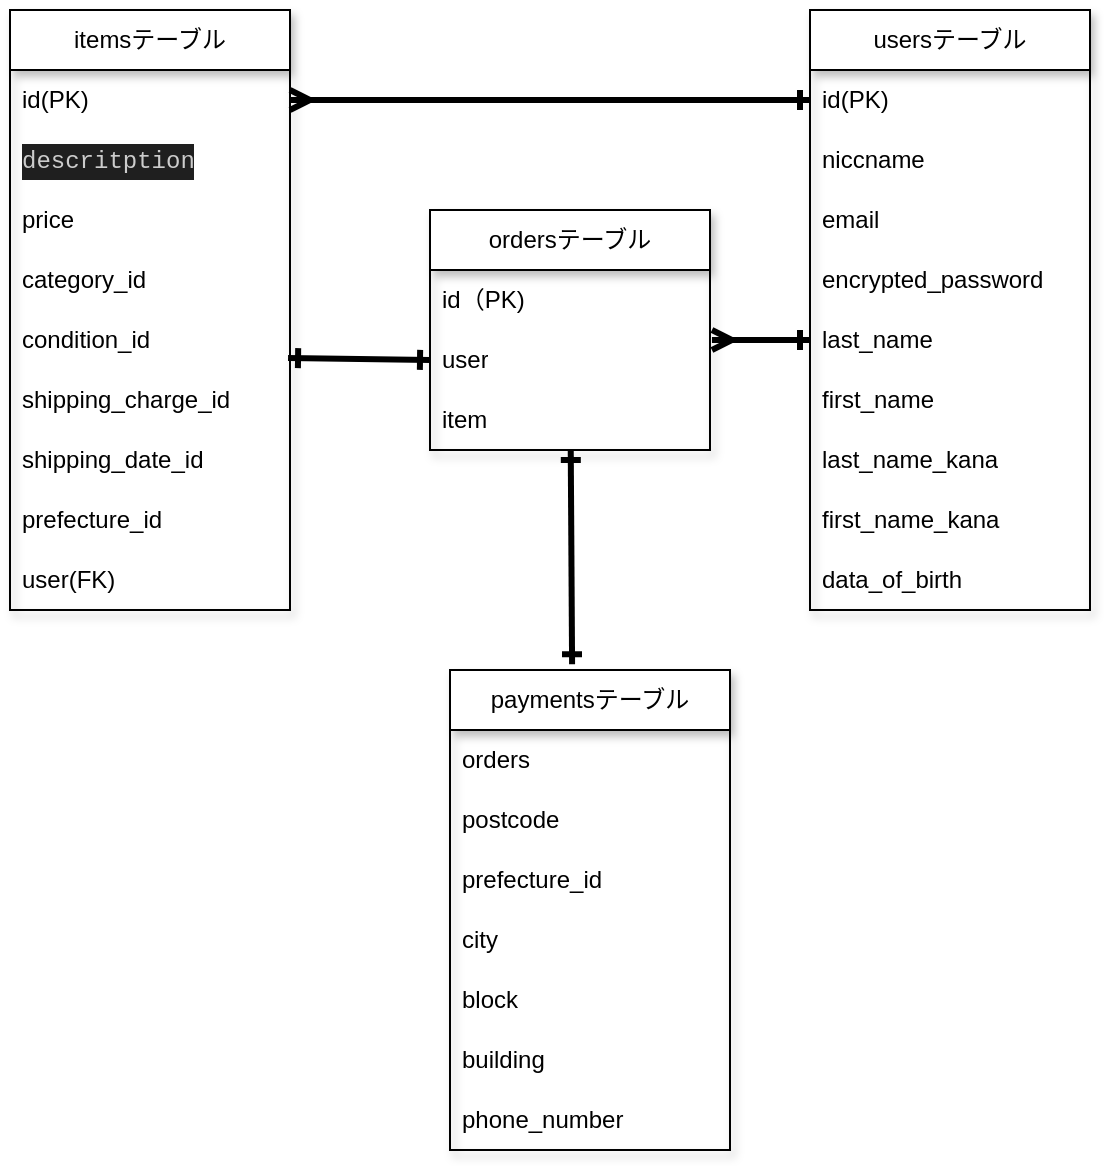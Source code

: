<mxfile>
    <diagram id="QSV4McM6CWXhjbKF08GK" name="ページ1">
        <mxGraphModel dx="736" dy="575" grid="1" gridSize="10" guides="1" tooltips="1" connect="1" arrows="1" fold="1" page="1" pageScale="1" pageWidth="827" pageHeight="1169" math="0" shadow="0">
            <root>
                <mxCell id="0"/>
                <mxCell id="1" parent="0"/>
                <mxCell id="27" value="usersテーブル" style="swimlane;fontStyle=0;childLayout=stackLayout;horizontal=1;startSize=30;horizontalStack=0;resizeParent=1;resizeParentMax=0;resizeLast=0;collapsible=1;marginBottom=0;whiteSpace=wrap;html=1;verticalAlign=middle;shadow=1;" vertex="1" parent="1">
                    <mxGeometry x="660" y="20" width="140" height="300" as="geometry"/>
                </mxCell>
                <mxCell id="28" value="id(PK)" style="text;strokeColor=none;fillColor=none;align=left;verticalAlign=middle;spacingLeft=4;spacingRight=4;overflow=hidden;points=[[0,0.5],[1,0.5]];portConstraint=eastwest;rotatable=0;whiteSpace=wrap;html=1;" vertex="1" parent="27">
                    <mxGeometry y="30" width="140" height="30" as="geometry"/>
                </mxCell>
                <mxCell id="29" value="niccname" style="text;strokeColor=none;fillColor=none;align=left;verticalAlign=middle;spacingLeft=4;spacingRight=4;overflow=hidden;points=[[0,0.5],[1,0.5]];portConstraint=eastwest;rotatable=0;whiteSpace=wrap;html=1;" vertex="1" parent="27">
                    <mxGeometry y="60" width="140" height="30" as="geometry"/>
                </mxCell>
                <mxCell id="30" value="email" style="text;strokeColor=none;fillColor=none;align=left;verticalAlign=middle;spacingLeft=4;spacingRight=4;overflow=hidden;points=[[0,0.5],[1,0.5]];portConstraint=eastwest;rotatable=0;whiteSpace=wrap;html=1;" vertex="1" parent="27">
                    <mxGeometry y="90" width="140" height="30" as="geometry"/>
                </mxCell>
                <mxCell id="32" value="encrypted_password" style="text;strokeColor=none;fillColor=none;align=left;verticalAlign=middle;spacingLeft=4;spacingRight=4;overflow=hidden;points=[[0,0.5],[1,0.5]];portConstraint=eastwest;rotatable=0;whiteSpace=wrap;html=1;" vertex="1" parent="27">
                    <mxGeometry y="120" width="140" height="30" as="geometry"/>
                </mxCell>
                <mxCell id="33" value="last_name" style="text;strokeColor=none;fillColor=none;align=left;verticalAlign=middle;spacingLeft=4;spacingRight=4;overflow=hidden;points=[[0,0.5],[1,0.5]];portConstraint=eastwest;rotatable=0;whiteSpace=wrap;html=1;" vertex="1" parent="27">
                    <mxGeometry y="150" width="140" height="30" as="geometry"/>
                </mxCell>
                <mxCell id="34" value="first_name" style="text;strokeColor=none;fillColor=none;align=left;verticalAlign=middle;spacingLeft=4;spacingRight=4;overflow=hidden;points=[[0,0.5],[1,0.5]];portConstraint=eastwest;rotatable=0;whiteSpace=wrap;html=1;" vertex="1" parent="27">
                    <mxGeometry y="180" width="140" height="30" as="geometry"/>
                </mxCell>
                <mxCell id="35" value="last_name_kana" style="text;strokeColor=none;fillColor=none;align=left;verticalAlign=middle;spacingLeft=4;spacingRight=4;overflow=hidden;points=[[0,0.5],[1,0.5]];portConstraint=eastwest;rotatable=0;whiteSpace=wrap;html=1;" vertex="1" parent="27">
                    <mxGeometry y="210" width="140" height="30" as="geometry"/>
                </mxCell>
                <mxCell id="36" value="first_name_kana" style="text;strokeColor=none;fillColor=none;align=left;verticalAlign=middle;spacingLeft=4;spacingRight=4;overflow=hidden;points=[[0,0.5],[1,0.5]];portConstraint=eastwest;rotatable=0;whiteSpace=wrap;html=1;" vertex="1" parent="27">
                    <mxGeometry y="240" width="140" height="30" as="geometry"/>
                </mxCell>
                <mxCell id="37" value="data_of_birth" style="text;strokeColor=none;fillColor=none;align=left;verticalAlign=middle;spacingLeft=4;spacingRight=4;overflow=hidden;points=[[0,0.5],[1,0.5]];portConstraint=eastwest;rotatable=0;whiteSpace=wrap;html=1;" vertex="1" parent="27">
                    <mxGeometry y="270" width="140" height="30" as="geometry"/>
                </mxCell>
                <mxCell id="38" value="itemsテーブル" style="swimlane;fontStyle=0;childLayout=stackLayout;horizontal=1;startSize=30;horizontalStack=0;resizeParent=1;resizeParentMax=0;resizeLast=0;collapsible=1;marginBottom=0;whiteSpace=wrap;html=1;shadow=1;" vertex="1" parent="1">
                    <mxGeometry x="260" y="20" width="140" height="300" as="geometry"/>
                </mxCell>
                <mxCell id="60" value="id(PK)" style="text;strokeColor=none;fillColor=none;align=left;verticalAlign=middle;spacingLeft=4;spacingRight=4;overflow=hidden;points=[[0,0.5],[1,0.5]];portConstraint=eastwest;rotatable=0;whiteSpace=wrap;html=1;shadow=1;" vertex="1" parent="38">
                    <mxGeometry y="30" width="140" height="30" as="geometry"/>
                </mxCell>
                <mxCell id="39" value="&lt;div style=&quot;color: rgb(204, 204, 204); background-color: rgb(31, 31, 31); font-family: Menlo, Monaco, &amp;quot;Courier New&amp;quot;, monospace; line-height: 18px;&quot;&gt;descritption&lt;/div&gt;" style="text;strokeColor=none;fillColor=none;align=left;verticalAlign=middle;spacingLeft=4;spacingRight=4;overflow=hidden;points=[[0,0.5],[1,0.5]];portConstraint=eastwest;rotatable=0;whiteSpace=wrap;html=1;shadow=1;" vertex="1" parent="38">
                    <mxGeometry y="60" width="140" height="30" as="geometry"/>
                </mxCell>
                <mxCell id="40" value="price" style="text;strokeColor=none;fillColor=none;align=left;verticalAlign=middle;spacingLeft=4;spacingRight=4;overflow=hidden;points=[[0,0.5],[1,0.5]];portConstraint=eastwest;rotatable=0;whiteSpace=wrap;html=1;shadow=1;" vertex="1" parent="38">
                    <mxGeometry y="90" width="140" height="30" as="geometry"/>
                </mxCell>
                <mxCell id="41" value="category_id" style="text;strokeColor=none;fillColor=none;align=left;verticalAlign=middle;spacingLeft=4;spacingRight=4;overflow=hidden;points=[[0,0.5],[1,0.5]];portConstraint=eastwest;rotatable=0;whiteSpace=wrap;html=1;shadow=1;" vertex="1" parent="38">
                    <mxGeometry y="120" width="140" height="30" as="geometry"/>
                </mxCell>
                <mxCell id="42" value="condition_id" style="text;strokeColor=none;fillColor=none;align=left;verticalAlign=middle;spacingLeft=4;spacingRight=4;overflow=hidden;points=[[0,0.5],[1,0.5]];portConstraint=eastwest;rotatable=0;whiteSpace=wrap;html=1;shadow=1;" vertex="1" parent="38">
                    <mxGeometry y="150" width="140" height="30" as="geometry"/>
                </mxCell>
                <mxCell id="43" value="shipping_charge_id" style="text;strokeColor=none;fillColor=none;align=left;verticalAlign=middle;spacingLeft=4;spacingRight=4;overflow=hidden;points=[[0,0.5],[1,0.5]];portConstraint=eastwest;rotatable=0;whiteSpace=wrap;html=1;shadow=1;" vertex="1" parent="38">
                    <mxGeometry y="180" width="140" height="30" as="geometry"/>
                </mxCell>
                <mxCell id="44" value="shipping_date_id" style="text;strokeColor=none;fillColor=none;align=left;verticalAlign=middle;spacingLeft=4;spacingRight=4;overflow=hidden;points=[[0,0.5],[1,0.5]];portConstraint=eastwest;rotatable=0;whiteSpace=wrap;html=1;shadow=1;" vertex="1" parent="38">
                    <mxGeometry y="210" width="140" height="30" as="geometry"/>
                </mxCell>
                <mxCell id="45" value="prefecture_id" style="text;strokeColor=none;fillColor=none;align=left;verticalAlign=middle;spacingLeft=4;spacingRight=4;overflow=hidden;points=[[0,0.5],[1,0.5]];portConstraint=eastwest;rotatable=0;whiteSpace=wrap;html=1;shadow=1;" vertex="1" parent="38">
                    <mxGeometry y="240" width="140" height="30" as="geometry"/>
                </mxCell>
                <mxCell id="46" value="user(FK)" style="text;strokeColor=none;fillColor=none;align=left;verticalAlign=middle;spacingLeft=4;spacingRight=4;overflow=hidden;points=[[0,0.5],[1,0.5]];portConstraint=eastwest;rotatable=0;whiteSpace=wrap;html=1;shadow=1;" vertex="1" parent="38">
                    <mxGeometry y="270" width="140" height="30" as="geometry"/>
                </mxCell>
                <mxCell id="64" style="edgeStyle=none;html=1;entryX=0.436;entryY=-0.012;entryDx=0;entryDy=0;entryPerimeter=0;strokeWidth=3;startArrow=ERone;startFill=0;endArrow=ERone;endFill=0;" edge="1" parent="1" source="47" target="52">
                    <mxGeometry relative="1" as="geometry"/>
                </mxCell>
                <mxCell id="47" value="ordersテーブル" style="swimlane;fontStyle=0;childLayout=stackLayout;horizontal=1;startSize=30;horizontalStack=0;resizeParent=1;resizeParentMax=0;resizeLast=0;collapsible=1;marginBottom=0;whiteSpace=wrap;html=1;shadow=1;" vertex="1" parent="1">
                    <mxGeometry x="470" y="120" width="140" height="120" as="geometry"/>
                </mxCell>
                <mxCell id="49" value="id（PK)" style="text;strokeColor=none;fillColor=none;align=left;verticalAlign=middle;spacingLeft=4;spacingRight=4;overflow=hidden;points=[[0,0.5],[1,0.5]];portConstraint=eastwest;rotatable=0;whiteSpace=wrap;html=1;shadow=1;" vertex="1" parent="47">
                    <mxGeometry y="30" width="140" height="30" as="geometry"/>
                </mxCell>
                <mxCell id="50" value="user" style="text;strokeColor=none;fillColor=none;align=left;verticalAlign=middle;spacingLeft=4;spacingRight=4;overflow=hidden;points=[[0,0.5],[1,0.5]];portConstraint=eastwest;rotatable=0;whiteSpace=wrap;html=1;shadow=1;" vertex="1" parent="47">
                    <mxGeometry y="60" width="140" height="30" as="geometry"/>
                </mxCell>
                <mxCell id="51" value="item" style="text;strokeColor=none;fillColor=none;align=left;verticalAlign=middle;spacingLeft=4;spacingRight=4;overflow=hidden;points=[[0,0.5],[1,0.5]];portConstraint=eastwest;rotatable=0;whiteSpace=wrap;html=1;shadow=1;" vertex="1" parent="47">
                    <mxGeometry y="90" width="140" height="30" as="geometry"/>
                </mxCell>
                <mxCell id="52" value="paymentsテーブル" style="swimlane;fontStyle=0;childLayout=stackLayout;horizontal=1;startSize=30;horizontalStack=0;resizeParent=1;resizeParentMax=0;resizeLast=0;collapsible=1;marginBottom=0;whiteSpace=wrap;html=1;shadow=1;" vertex="1" parent="1">
                    <mxGeometry x="480" y="350" width="140" height="240" as="geometry"/>
                </mxCell>
                <mxCell id="53" value="orders" style="text;strokeColor=none;fillColor=none;align=left;verticalAlign=middle;spacingLeft=4;spacingRight=4;overflow=hidden;points=[[0,0.5],[1,0.5]];portConstraint=eastwest;rotatable=0;whiteSpace=wrap;html=1;shadow=1;" vertex="1" parent="52">
                    <mxGeometry y="30" width="140" height="30" as="geometry"/>
                </mxCell>
                <mxCell id="54" value="postcode" style="text;strokeColor=none;fillColor=none;align=left;verticalAlign=middle;spacingLeft=4;spacingRight=4;overflow=hidden;points=[[0,0.5],[1,0.5]];portConstraint=eastwest;rotatable=0;whiteSpace=wrap;html=1;shadow=1;" vertex="1" parent="52">
                    <mxGeometry y="60" width="140" height="30" as="geometry"/>
                </mxCell>
                <mxCell id="55" value="prefecture_id" style="text;strokeColor=none;fillColor=none;align=left;verticalAlign=middle;spacingLeft=4;spacingRight=4;overflow=hidden;points=[[0,0.5],[1,0.5]];portConstraint=eastwest;rotatable=0;whiteSpace=wrap;html=1;shadow=1;" vertex="1" parent="52">
                    <mxGeometry y="90" width="140" height="30" as="geometry"/>
                </mxCell>
                <mxCell id="56" value="city" style="text;strokeColor=none;fillColor=none;align=left;verticalAlign=middle;spacingLeft=4;spacingRight=4;overflow=hidden;points=[[0,0.5],[1,0.5]];portConstraint=eastwest;rotatable=0;whiteSpace=wrap;html=1;shadow=1;" vertex="1" parent="52">
                    <mxGeometry y="120" width="140" height="30" as="geometry"/>
                </mxCell>
                <mxCell id="58" value="block" style="text;strokeColor=none;fillColor=none;align=left;verticalAlign=middle;spacingLeft=4;spacingRight=4;overflow=hidden;points=[[0,0.5],[1,0.5]];portConstraint=eastwest;rotatable=0;whiteSpace=wrap;html=1;shadow=1;" vertex="1" parent="52">
                    <mxGeometry y="150" width="140" height="30" as="geometry"/>
                </mxCell>
                <mxCell id="57" value="building" style="text;strokeColor=none;fillColor=none;align=left;verticalAlign=middle;spacingLeft=4;spacingRight=4;overflow=hidden;points=[[0,0.5],[1,0.5]];portConstraint=eastwest;rotatable=0;whiteSpace=wrap;html=1;shadow=1;" vertex="1" parent="52">
                    <mxGeometry y="180" width="140" height="30" as="geometry"/>
                </mxCell>
                <mxCell id="59" value="phone_number" style="text;strokeColor=none;fillColor=none;align=left;verticalAlign=middle;spacingLeft=4;spacingRight=4;overflow=hidden;points=[[0,0.5],[1,0.5]];portConstraint=eastwest;rotatable=0;whiteSpace=wrap;html=1;shadow=1;" vertex="1" parent="52">
                    <mxGeometry y="210" width="140" height="30" as="geometry"/>
                </mxCell>
                <mxCell id="62" style="edgeStyle=none;html=1;exitX=0;exitY=0.5;exitDx=0;exitDy=0;entryX=1;entryY=0.5;entryDx=0;entryDy=0;startArrow=ERone;startFill=0;endArrow=ERmany;endFill=0;strokeWidth=3;" edge="1" parent="1" source="28" target="60">
                    <mxGeometry relative="1" as="geometry"/>
                </mxCell>
                <mxCell id="63" style="edgeStyle=none;html=1;exitX=0;exitY=0.5;exitDx=0;exitDy=0;entryX=1.007;entryY=0.167;entryDx=0;entryDy=0;entryPerimeter=0;strokeWidth=3;startArrow=ERone;startFill=0;endArrow=ERmany;endFill=0;" edge="1" parent="1" source="33" target="50">
                    <mxGeometry relative="1" as="geometry"/>
                </mxCell>
                <mxCell id="65" style="edgeStyle=none;html=1;exitX=0;exitY=0.5;exitDx=0;exitDy=0;entryX=0.993;entryY=0.8;entryDx=0;entryDy=0;entryPerimeter=0;strokeWidth=3;startArrow=ERone;startFill=0;endArrow=ERone;endFill=0;" edge="1" parent="1" source="50" target="42">
                    <mxGeometry relative="1" as="geometry"/>
                </mxCell>
            </root>
        </mxGraphModel>
    </diagram>
</mxfile>
